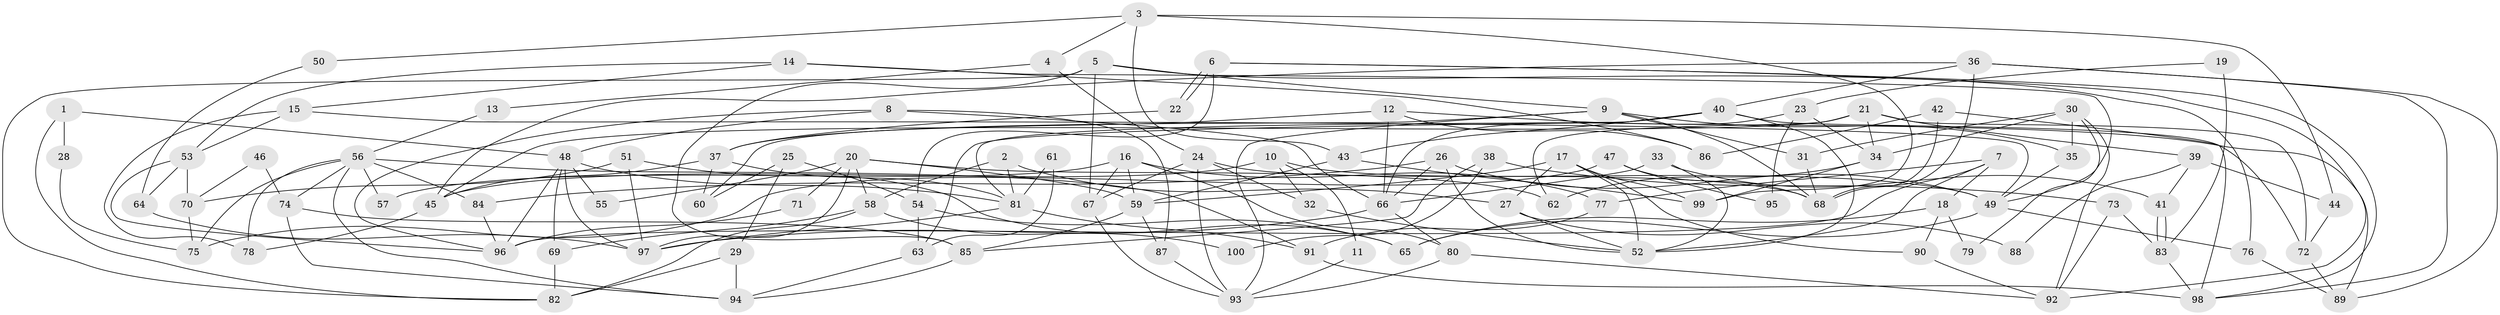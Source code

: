// Generated by graph-tools (version 1.1) at 2025/26/03/09/25 03:26:12]
// undirected, 100 vertices, 200 edges
graph export_dot {
graph [start="1"]
  node [color=gray90,style=filled];
  1;
  2;
  3;
  4;
  5;
  6;
  7;
  8;
  9;
  10;
  11;
  12;
  13;
  14;
  15;
  16;
  17;
  18;
  19;
  20;
  21;
  22;
  23;
  24;
  25;
  26;
  27;
  28;
  29;
  30;
  31;
  32;
  33;
  34;
  35;
  36;
  37;
  38;
  39;
  40;
  41;
  42;
  43;
  44;
  45;
  46;
  47;
  48;
  49;
  50;
  51;
  52;
  53;
  54;
  55;
  56;
  57;
  58;
  59;
  60;
  61;
  62;
  63;
  64;
  65;
  66;
  67;
  68;
  69;
  70;
  71;
  72;
  73;
  74;
  75;
  76;
  77;
  78;
  79;
  80;
  81;
  82;
  83;
  84;
  85;
  86;
  87;
  88;
  89;
  90;
  91;
  92;
  93;
  94;
  95;
  96;
  97;
  98;
  99;
  100;
  1 -- 48;
  1 -- 82;
  1 -- 28;
  2 -- 58;
  2 -- 81;
  2 -- 27;
  3 -- 44;
  3 -- 99;
  3 -- 4;
  3 -- 43;
  3 -- 50;
  4 -- 24;
  4 -- 13;
  5 -- 9;
  5 -- 76;
  5 -- 67;
  5 -- 82;
  5 -- 85;
  6 -- 22;
  6 -- 22;
  6 -- 54;
  6 -- 92;
  6 -- 98;
  7 -- 52;
  7 -- 77;
  7 -- 18;
  7 -- 96;
  8 -- 87;
  8 -- 48;
  8 -- 66;
  8 -- 96;
  9 -- 93;
  9 -- 31;
  9 -- 35;
  9 -- 60;
  9 -- 68;
  10 -- 45;
  10 -- 32;
  10 -- 11;
  10 -- 49;
  11 -- 93;
  12 -- 89;
  12 -- 37;
  12 -- 66;
  12 -- 86;
  13 -- 56;
  14 -- 53;
  14 -- 86;
  14 -- 15;
  14 -- 49;
  15 -- 49;
  15 -- 53;
  15 -- 78;
  16 -- 59;
  16 -- 67;
  16 -- 57;
  16 -- 77;
  16 -- 80;
  17 -- 27;
  17 -- 99;
  17 -- 52;
  17 -- 59;
  17 -- 90;
  18 -- 90;
  18 -- 65;
  18 -- 79;
  19 -- 23;
  19 -- 83;
  20 -- 97;
  20 -- 59;
  20 -- 55;
  20 -- 58;
  20 -- 62;
  20 -- 71;
  21 -- 45;
  21 -- 34;
  21 -- 39;
  21 -- 62;
  21 -- 72;
  22 -- 37;
  23 -- 66;
  23 -- 34;
  23 -- 95;
  24 -- 67;
  24 -- 68;
  24 -- 32;
  24 -- 93;
  25 -- 29;
  25 -- 54;
  25 -- 60;
  26 -- 66;
  26 -- 49;
  26 -- 52;
  26 -- 84;
  27 -- 52;
  27 -- 88;
  28 -- 75;
  29 -- 94;
  29 -- 82;
  30 -- 35;
  30 -- 92;
  30 -- 31;
  30 -- 34;
  30 -- 79;
  31 -- 68;
  32 -- 52;
  33 -- 52;
  33 -- 66;
  33 -- 41;
  34 -- 62;
  34 -- 99;
  35 -- 49;
  36 -- 40;
  36 -- 98;
  36 -- 45;
  36 -- 68;
  36 -- 89;
  37 -- 81;
  37 -- 60;
  37 -- 45;
  38 -- 85;
  38 -- 73;
  38 -- 100;
  39 -- 41;
  39 -- 44;
  39 -- 88;
  40 -- 52;
  40 -- 43;
  40 -- 63;
  40 -- 72;
  40 -- 81;
  41 -- 83;
  41 -- 83;
  42 -- 68;
  42 -- 98;
  42 -- 86;
  43 -- 59;
  43 -- 99;
  44 -- 72;
  45 -- 78;
  46 -- 74;
  46 -- 70;
  47 -- 68;
  47 -- 75;
  47 -- 95;
  48 -- 96;
  48 -- 81;
  48 -- 55;
  48 -- 69;
  48 -- 97;
  49 -- 65;
  49 -- 76;
  50 -- 64;
  51 -- 65;
  51 -- 97;
  51 -- 70;
  53 -- 96;
  53 -- 64;
  53 -- 70;
  54 -- 63;
  54 -- 65;
  56 -- 78;
  56 -- 84;
  56 -- 57;
  56 -- 74;
  56 -- 75;
  56 -- 91;
  56 -- 94;
  58 -- 82;
  58 -- 69;
  58 -- 100;
  59 -- 85;
  59 -- 87;
  61 -- 81;
  61 -- 63;
  63 -- 94;
  64 -- 97;
  66 -- 80;
  66 -- 97;
  67 -- 93;
  69 -- 82;
  70 -- 75;
  71 -- 96;
  72 -- 89;
  73 -- 83;
  73 -- 92;
  74 -- 94;
  74 -- 85;
  76 -- 89;
  77 -- 91;
  80 -- 92;
  80 -- 93;
  81 -- 97;
  81 -- 91;
  83 -- 98;
  84 -- 96;
  85 -- 94;
  87 -- 93;
  90 -- 92;
  91 -- 98;
}
